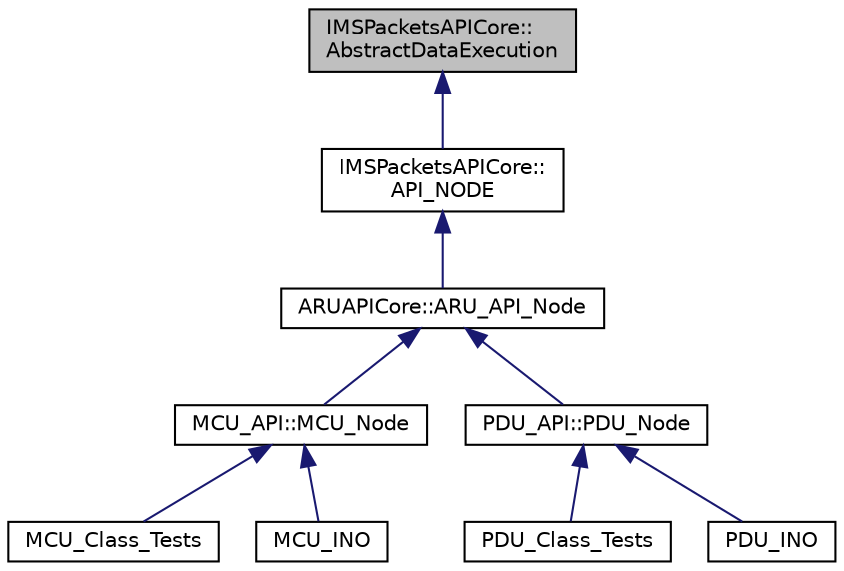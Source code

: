 digraph "IMSPacketsAPICore::AbstractDataExecution"
{
 // LATEX_PDF_SIZE
  edge [fontname="Helvetica",fontsize="10",labelfontname="Helvetica",labelfontsize="10"];
  node [fontname="Helvetica",fontsize="10",shape=record];
  Node1 [label="IMSPacketsAPICore::\lAbstractDataExecution",height=0.2,width=0.4,color="black", fillcolor="grey75", style="filled", fontcolor="black",tooltip="An Abstraction of the Distributed Data and Execution System."];
  Node1 -> Node2 [dir="back",color="midnightblue",fontsize="10",style="solid",fontname="Helvetica"];
  Node2 [label="IMSPacketsAPICore::\lAPI_NODE",height=0.2,width=0.4,color="black", fillcolor="white", style="filled",URL="$class_i_m_s_packets_a_p_i_core_1_1_a_p_i___n_o_d_e.html",tooltip="API Node for HDR_Packets."];
  Node2 -> Node3 [dir="back",color="midnightblue",fontsize="10",style="solid",fontname="Helvetica"];
  Node3 [label="ARUAPICore::ARU_API_Node",height=0.2,width=0.4,color="black", fillcolor="white", style="filled",URL="$class_a_r_u_a_p_i_core_1_1_a_r_u___a_p_i___node.html",tooltip=" "];
  Node3 -> Node4 [dir="back",color="midnightblue",fontsize="10",style="solid",fontname="Helvetica"];
  Node4 [label="MCU_API::MCU_Node",height=0.2,width=0.4,color="black", fillcolor="white", style="filled",URL="$class_m_c_u___a_p_i_1_1_m_c_u___node.html",tooltip="Abstract Base of the MCU PCB within the ARU."];
  Node4 -> Node5 [dir="back",color="midnightblue",fontsize="10",style="solid",fontname="Helvetica"];
  Node5 [label="MCU_Class_Tests",height=0.2,width=0.4,color="black", fillcolor="white", style="filled",URL="$class_m_c_u___class___tests.html",tooltip=" "];
  Node4 -> Node6 [dir="back",color="midnightblue",fontsize="10",style="solid",fontname="Helvetica"];
  Node6 [label="MCU_INO",height=0.2,width=0.4,color="black", fillcolor="white", style="filled",URL="$class_m_c_u___i_n_o.html",tooltip=" "];
  Node3 -> Node7 [dir="back",color="midnightblue",fontsize="10",style="solid",fontname="Helvetica"];
  Node7 [label="PDU_API::PDU_Node",height=0.2,width=0.4,color="black", fillcolor="white", style="filled",URL="$class_p_d_u___a_p_i_1_1_p_d_u___node.html",tooltip="Abstract Base of the PDU PCB within the ARU."];
  Node7 -> Node8 [dir="back",color="midnightblue",fontsize="10",style="solid",fontname="Helvetica"];
  Node8 [label="PDU_Class_Tests",height=0.2,width=0.4,color="black", fillcolor="white", style="filled",URL="$class_p_d_u___class___tests.html",tooltip=" "];
  Node7 -> Node9 [dir="back",color="midnightblue",fontsize="10",style="solid",fontname="Helvetica"];
  Node9 [label="PDU_INO",height=0.2,width=0.4,color="black", fillcolor="white", style="filled",URL="$class_p_d_u___i_n_o.html",tooltip=" "];
}
